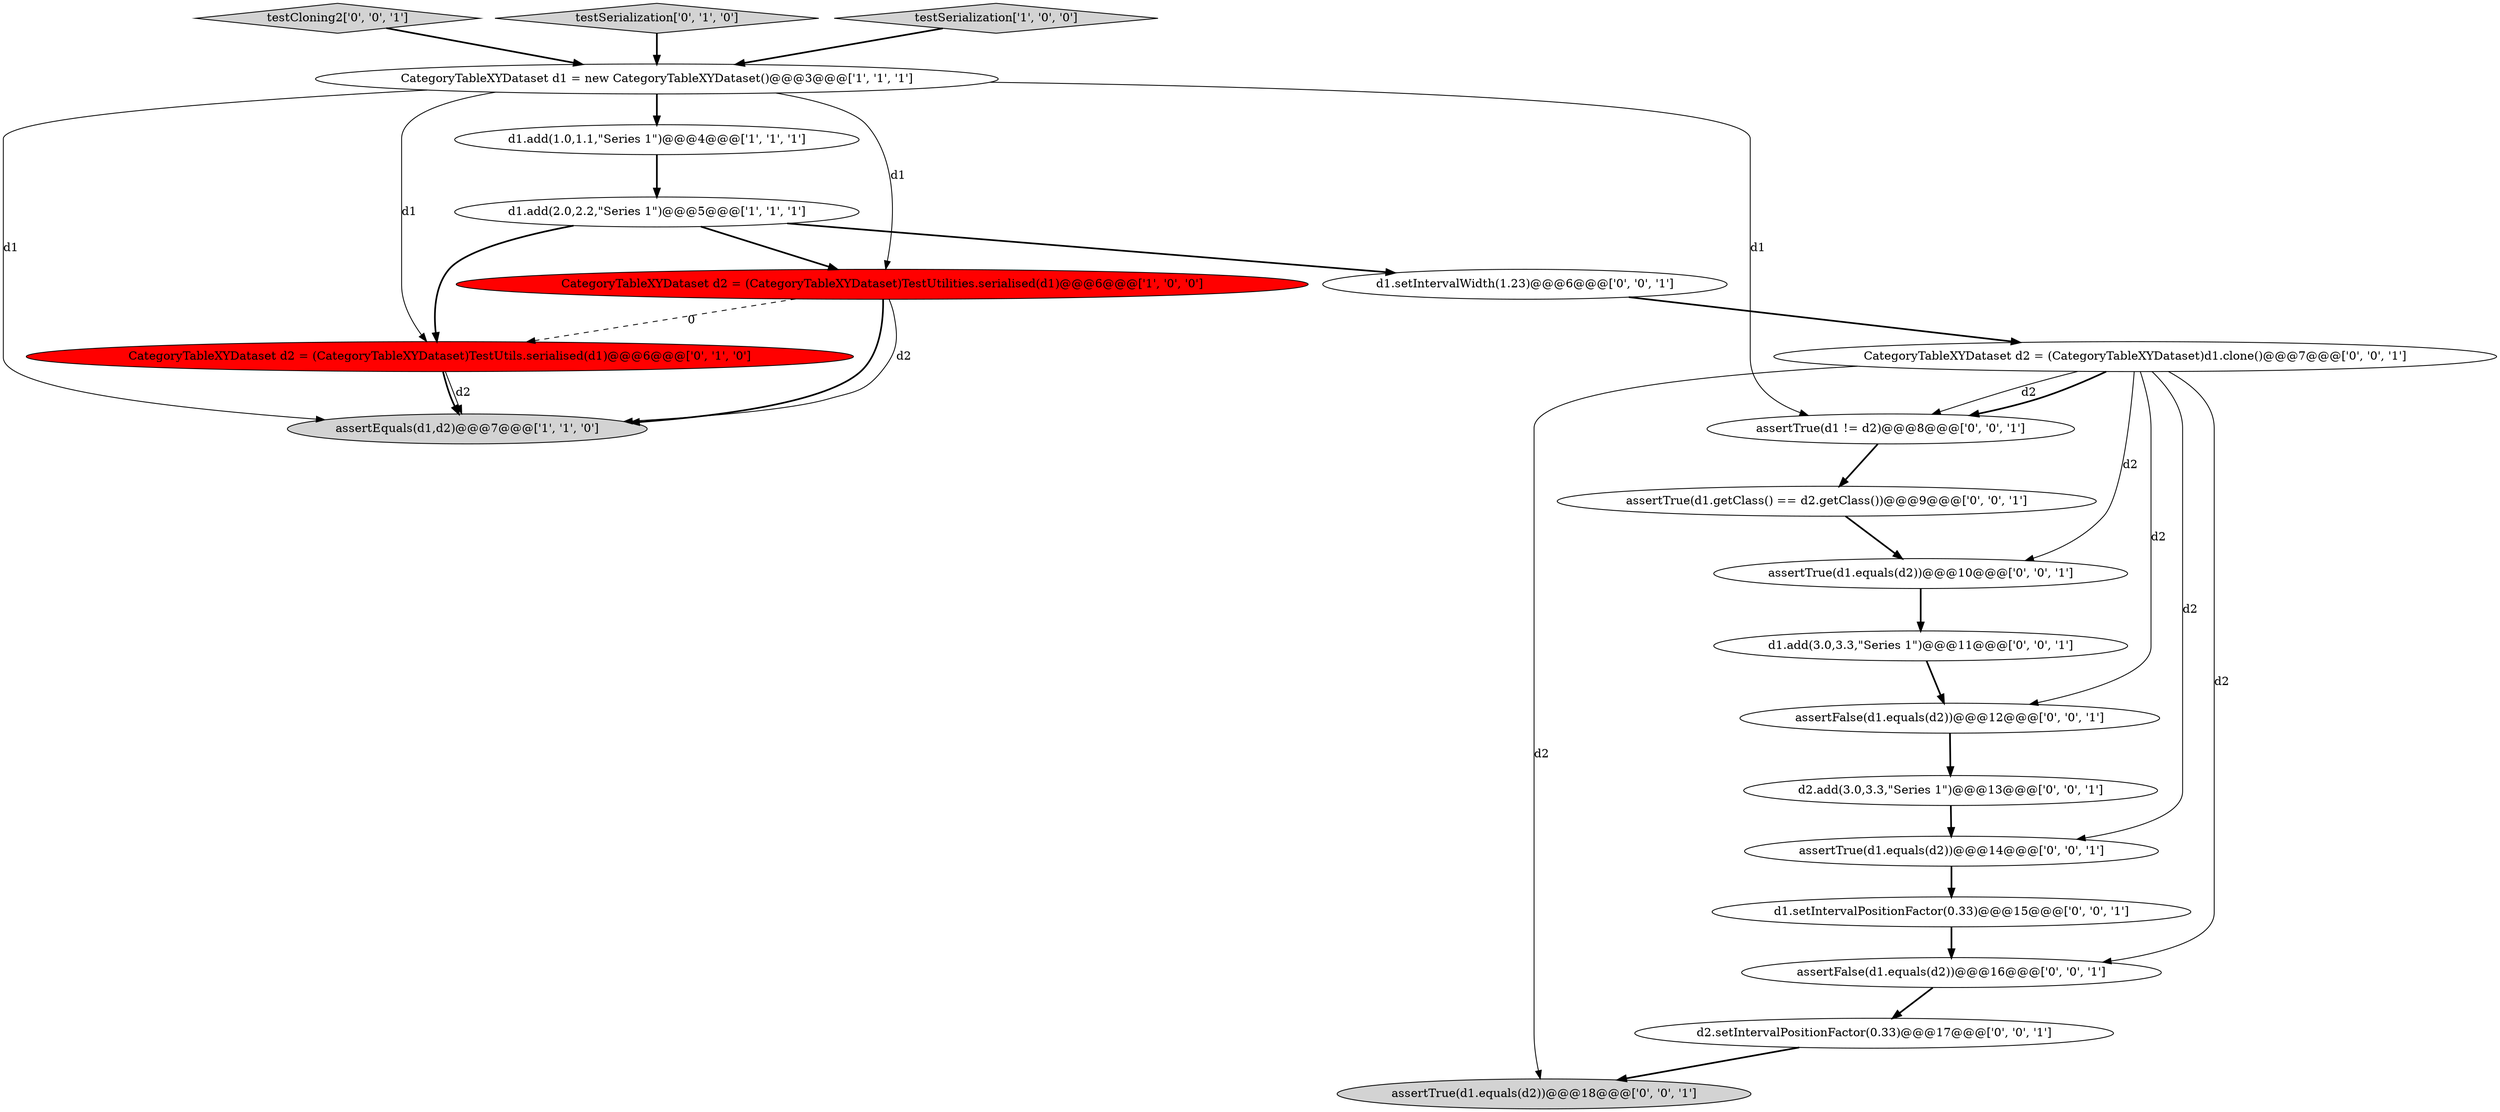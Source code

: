 digraph {
5 [style = filled, label = "CategoryTableXYDataset d1 = new CategoryTableXYDataset()@@@3@@@['1', '1', '1']", fillcolor = white, shape = ellipse image = "AAA0AAABBB1BBB"];
3 [style = filled, label = "d1.add(2.0,2.2,\"Series 1\")@@@5@@@['1', '1', '1']", fillcolor = white, shape = ellipse image = "AAA0AAABBB1BBB"];
1 [style = filled, label = "assertEquals(d1,d2)@@@7@@@['1', '1', '0']", fillcolor = lightgray, shape = ellipse image = "AAA0AAABBB1BBB"];
13 [style = filled, label = "d2.add(3.0,3.3,\"Series 1\")@@@13@@@['0', '0', '1']", fillcolor = white, shape = ellipse image = "AAA0AAABBB3BBB"];
12 [style = filled, label = "assertTrue(d1.getClass() == d2.getClass())@@@9@@@['0', '0', '1']", fillcolor = white, shape = ellipse image = "AAA0AAABBB3BBB"];
8 [style = filled, label = "assertTrue(d1.equals(d2))@@@18@@@['0', '0', '1']", fillcolor = lightgray, shape = ellipse image = "AAA0AAABBB3BBB"];
10 [style = filled, label = "assertFalse(d1.equals(d2))@@@16@@@['0', '0', '1']", fillcolor = white, shape = ellipse image = "AAA0AAABBB3BBB"];
21 [style = filled, label = "assertFalse(d1.equals(d2))@@@12@@@['0', '0', '1']", fillcolor = white, shape = ellipse image = "AAA0AAABBB3BBB"];
7 [style = filled, label = "CategoryTableXYDataset d2 = (CategoryTableXYDataset)TestUtils.serialised(d1)@@@6@@@['0', '1', '0']", fillcolor = red, shape = ellipse image = "AAA1AAABBB2BBB"];
20 [style = filled, label = "assertTrue(d1 != d2)@@@8@@@['0', '0', '1']", fillcolor = white, shape = ellipse image = "AAA0AAABBB3BBB"];
2 [style = filled, label = "CategoryTableXYDataset d2 = (CategoryTableXYDataset)TestUtilities.serialised(d1)@@@6@@@['1', '0', '0']", fillcolor = red, shape = ellipse image = "AAA1AAABBB1BBB"];
11 [style = filled, label = "d1.setIntervalWidth(1.23)@@@6@@@['0', '0', '1']", fillcolor = white, shape = ellipse image = "AAA0AAABBB3BBB"];
0 [style = filled, label = "d1.add(1.0,1.1,\"Series 1\")@@@4@@@['1', '1', '1']", fillcolor = white, shape = ellipse image = "AAA0AAABBB1BBB"];
17 [style = filled, label = "assertTrue(d1.equals(d2))@@@10@@@['0', '0', '1']", fillcolor = white, shape = ellipse image = "AAA0AAABBB3BBB"];
9 [style = filled, label = "d1.add(3.0,3.3,\"Series 1\")@@@11@@@['0', '0', '1']", fillcolor = white, shape = ellipse image = "AAA0AAABBB3BBB"];
16 [style = filled, label = "testCloning2['0', '0', '1']", fillcolor = lightgray, shape = diamond image = "AAA0AAABBB3BBB"];
15 [style = filled, label = "d1.setIntervalPositionFactor(0.33)@@@15@@@['0', '0', '1']", fillcolor = white, shape = ellipse image = "AAA0AAABBB3BBB"];
18 [style = filled, label = "CategoryTableXYDataset d2 = (CategoryTableXYDataset)d1.clone()@@@7@@@['0', '0', '1']", fillcolor = white, shape = ellipse image = "AAA0AAABBB3BBB"];
14 [style = filled, label = "d2.setIntervalPositionFactor(0.33)@@@17@@@['0', '0', '1']", fillcolor = white, shape = ellipse image = "AAA0AAABBB3BBB"];
19 [style = filled, label = "assertTrue(d1.equals(d2))@@@14@@@['0', '0', '1']", fillcolor = white, shape = ellipse image = "AAA0AAABBB3BBB"];
6 [style = filled, label = "testSerialization['0', '1', '0']", fillcolor = lightgray, shape = diamond image = "AAA0AAABBB2BBB"];
4 [style = filled, label = "testSerialization['1', '0', '0']", fillcolor = lightgray, shape = diamond image = "AAA0AAABBB1BBB"];
0->3 [style = bold, label=""];
15->10 [style = bold, label=""];
7->1 [style = bold, label=""];
10->14 [style = bold, label=""];
18->17 [style = solid, label="d2"];
2->1 [style = bold, label=""];
17->9 [style = bold, label=""];
12->17 [style = bold, label=""];
3->11 [style = bold, label=""];
5->20 [style = solid, label="d1"];
2->7 [style = dashed, label="0"];
5->2 [style = solid, label="d1"];
5->1 [style = solid, label="d1"];
7->1 [style = solid, label="d2"];
11->18 [style = bold, label=""];
18->20 [style = solid, label="d2"];
6->5 [style = bold, label=""];
18->20 [style = bold, label=""];
13->19 [style = bold, label=""];
3->2 [style = bold, label=""];
5->0 [style = bold, label=""];
3->7 [style = bold, label=""];
18->21 [style = solid, label="d2"];
20->12 [style = bold, label=""];
9->21 [style = bold, label=""];
18->8 [style = solid, label="d2"];
16->5 [style = bold, label=""];
5->7 [style = solid, label="d1"];
14->8 [style = bold, label=""];
19->15 [style = bold, label=""];
2->1 [style = solid, label="d2"];
18->19 [style = solid, label="d2"];
4->5 [style = bold, label=""];
18->10 [style = solid, label="d2"];
21->13 [style = bold, label=""];
}
